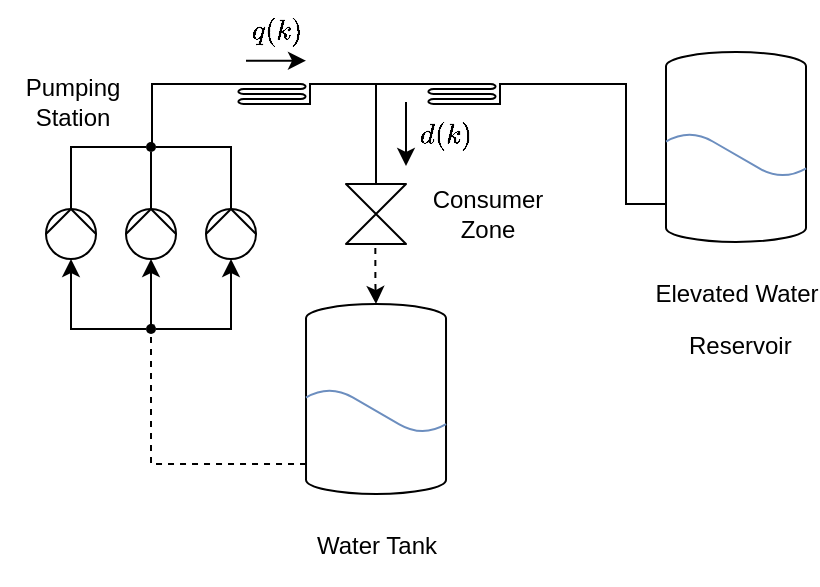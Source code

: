 <mxfile version="20.3.0" type="device"><diagram id="oSSxaiuvflNVr-GiYC-i" name="Side-1"><mxGraphModel dx="1082" dy="531" grid="1" gridSize="10" guides="1" tooltips="1" connect="1" arrows="1" fold="1" page="1" pageScale="1" pageWidth="300" pageHeight="200" math="1" shadow="0"><root><mxCell id="0"/><mxCell id="1" parent="0"/><mxCell id="0MY3vY8RG_j2Wv3sn6eK-23" style="edgeStyle=orthogonalEdgeStyle;rounded=0;orthogonalLoop=1;jettySize=auto;html=1;exitX=0.5;exitY=0;exitDx=0;exitDy=0;exitPerimeter=0;entryX=0;entryY=0.5;entryDx=0;entryDy=0;endArrow=none;endFill=0;" parent="1" source="0MY3vY8RG_j2Wv3sn6eK-6" target="0MY3vY8RG_j2Wv3sn6eK-16" edge="1"><mxGeometry relative="1" as="geometry"/></mxCell><mxCell id="0MY3vY8RG_j2Wv3sn6eK-6" value="" style="shape=mxgraph.pid.pumps_-_din.hydraulic;html=1;pointerEvents=1;align=center;verticalLabelPosition=bottom;verticalAlign=top;dashed=0;rotation=-180;direction=west;rounded=0;" parent="1" vertex="1"><mxGeometry x="20" y="112.5" width="25" height="25" as="geometry"/></mxCell><mxCell id="0MY3vY8RG_j2Wv3sn6eK-7" value="" style="verticalLabelPosition=bottom;align=center;html=1;verticalAlign=top;pointerEvents=1;dashed=0;shape=mxgraph.pid2valves.valve;valveType=gate;rounded=0;rotation=90;direction=west;" parent="1" vertex="1"><mxGeometry x="170" y="100" width="30" height="30" as="geometry"/></mxCell><mxCell id="0MY3vY8RG_j2Wv3sn6eK-10" value="&lt;p style=&quot;line-height: 1.2&quot;&gt;Elevated Water&lt;/p&gt;&lt;p style=&quot;line-height: 1.2&quot;&gt;&amp;nbsp;Reservoir&lt;/p&gt;" style="shape=mxgraph.pid.vessels.pressurized_vessel;pointerEvents=1;align=center;verticalLabelPosition=bottom;verticalAlign=top;dashed=0;rounded=0;strokeWidth=1;fontSize=12;spacing=2;html=1;labelBackgroundColor=default;" parent="1" vertex="1"><mxGeometry x="330" y="34" width="70" height="95" as="geometry"/></mxCell><mxCell id="0MY3vY8RG_j2Wv3sn6eK-11" value="" style="edgeStyle=isometricEdgeStyle;endArrow=none;html=1;fontSize=10;strokeColor=#6c8ebf;exitX=-0.004;exitY=0.431;exitDx=0;exitDy=0;exitPerimeter=0;spacing=2;jumpSize=6;curved=1;strokeWidth=1;endSize=6;targetPerimeterSpacing=0;fillColor=#dae8fc;startSize=6;entryX=1.001;entryY=0.612;entryDx=0;entryDy=0;entryPerimeter=0;" parent="1" target="0MY3vY8RG_j2Wv3sn6eK-10" edge="1"><mxGeometry width="50" height="100" relative="1" as="geometry"><mxPoint x="330" y="78.81" as="sourcePoint"/><mxPoint x="413.36" y="86" as="targetPoint"/></mxGeometry></mxCell><mxCell id="0MY3vY8RG_j2Wv3sn6eK-19" style="edgeStyle=orthogonalEdgeStyle;rounded=0;orthogonalLoop=1;jettySize=auto;html=1;exitX=0.5;exitY=0;exitDx=0;exitDy=0;exitPerimeter=0;entryX=0.5;entryY=1;entryDx=0;entryDy=0;endArrow=none;endFill=0;" parent="1" source="0MY3vY8RG_j2Wv3sn6eK-12" target="0MY3vY8RG_j2Wv3sn6eK-16" edge="1"><mxGeometry relative="1" as="geometry"><mxPoint x="60" y="50" as="targetPoint"/></mxGeometry></mxCell><mxCell id="0MY3vY8RG_j2Wv3sn6eK-12" value="" style="shape=mxgraph.pid.pumps_-_din.hydraulic;html=1;pointerEvents=1;align=center;verticalLabelPosition=bottom;verticalAlign=top;dashed=0;rotation=-180;direction=west;rounded=0;" parent="1" vertex="1"><mxGeometry x="60" y="112.5" width="25" height="25" as="geometry"/></mxCell><mxCell id="0MY3vY8RG_j2Wv3sn6eK-22" style="edgeStyle=orthogonalEdgeStyle;rounded=0;orthogonalLoop=1;jettySize=auto;html=1;entryX=1;entryY=0.5;entryDx=0;entryDy=0;endArrow=none;endFill=0;exitX=0.5;exitY=0;exitDx=0;exitDy=0;exitPerimeter=0;" parent="1" source="0MY3vY8RG_j2Wv3sn6eK-13" target="0MY3vY8RG_j2Wv3sn6eK-16" edge="1"><mxGeometry relative="1" as="geometry"/></mxCell><mxCell id="0MY3vY8RG_j2Wv3sn6eK-13" value="" style="shape=mxgraph.pid.pumps_-_din.hydraulic;html=1;pointerEvents=1;align=center;verticalLabelPosition=bottom;verticalAlign=top;dashed=0;rotation=-180;direction=west;rounded=0;" parent="1" vertex="1"><mxGeometry x="100" y="112.5" width="25" height="25" as="geometry"/></mxCell><mxCell id="0MY3vY8RG_j2Wv3sn6eK-16" value="" style="ellipse;fillColor=#000000;strokeColor=none;" parent="1" vertex="1"><mxGeometry x="70" y="79" width="5" height="5" as="geometry"/></mxCell><mxCell id="0MY3vY8RG_j2Wv3sn6eK-53" value="" style="endArrow=none;html=1;fontSize=6;rounded=0;" parent="1" edge="1"><mxGeometry width="50" height="50" relative="1" as="geometry"><mxPoint x="213.682" y="52.5" as="sourcePoint"/><mxPoint x="242.318" y="52.5" as="targetPoint"/></mxGeometry></mxCell><mxCell id="0MY3vY8RG_j2Wv3sn6eK-54" value="" style="verticalLabelPosition=bottom;verticalAlign=top;html=1;shape=mxgraph.basic.arc;startAngle=0.494;endAngle=0.013;rotation=-180;fontSize=6;rounded=0;" parent="1" vertex="1"><mxGeometry x="239.455" y="50" width="5.318" height="2.5" as="geometry"/></mxCell><mxCell id="0MY3vY8RG_j2Wv3sn6eK-55" value="" style="endArrow=none;html=1;fontSize=6;rounded=0;" parent="1" edge="1"><mxGeometry width="50" height="50" relative="1" as="geometry"><mxPoint x="213.682" y="55" as="sourcePoint"/><mxPoint x="242.318" y="55" as="targetPoint"/></mxGeometry></mxCell><mxCell id="0MY3vY8RG_j2Wv3sn6eK-56" value="" style="verticalLabelPosition=bottom;verticalAlign=top;html=1;shape=mxgraph.basic.arc;startAngle=0.494;endAngle=0.013;rotation=-1;fontSize=6;rounded=0;" parent="1" vertex="1"><mxGeometry x="211.227" y="52.5" width="5.318" height="2.5" as="geometry"/></mxCell><mxCell id="0MY3vY8RG_j2Wv3sn6eK-57" value="" style="endArrow=none;html=1;fontSize=6;rounded=0;" parent="1" edge="1"><mxGeometry width="50" height="50" relative="1" as="geometry"><mxPoint x="213.682" y="57.5" as="sourcePoint"/><mxPoint x="242.318" y="57.5" as="targetPoint"/></mxGeometry></mxCell><mxCell id="0MY3vY8RG_j2Wv3sn6eK-58" value="" style="verticalLabelPosition=bottom;verticalAlign=top;html=1;shape=mxgraph.basic.arc;startAngle=0.494;endAngle=0.013;rotation=-180;fontSize=6;rounded=0;" parent="1" vertex="1"><mxGeometry x="239.455" y="55" width="5.318" height="2.5" as="geometry"/></mxCell><mxCell id="0MY3vY8RG_j2Wv3sn6eK-59" value="" style="endArrow=none;html=1;fontSize=6;rounded=0;" parent="1" edge="1"><mxGeometry width="50" height="50" relative="1" as="geometry"><mxPoint x="213.682" y="60" as="sourcePoint"/><mxPoint x="245.5" y="60" as="targetPoint"/></mxGeometry></mxCell><mxCell id="0MY3vY8RG_j2Wv3sn6eK-60" value="" style="verticalLabelPosition=bottom;verticalAlign=top;html=1;shape=mxgraph.basic.arc;startAngle=0.494;endAngle=0.013;rotation=-1;fontSize=6;rounded=0;" parent="1" vertex="1"><mxGeometry x="211.227" y="57.5" width="5.318" height="2.5" as="geometry"/></mxCell><mxCell id="0MY3vY8RG_j2Wv3sn6eK-61" value="" style="edgeStyle=elbowEdgeStyle;endArrow=none;html=1;rounded=0;endFill=0;fontSize=6;" parent="1" edge="1"><mxGeometry width="50" height="50" relative="1" as="geometry"><mxPoint x="243.5" y="60" as="sourcePoint"/><mxPoint x="250.5" y="50" as="targetPoint"/></mxGeometry></mxCell><mxCell id="0MY3vY8RG_j2Wv3sn6eK-62" value="" style="endArrow=none;html=1;fontSize=6;rounded=0;" parent="1" edge="1"><mxGeometry width="50" height="50" relative="1" as="geometry"><mxPoint x="250" y="50" as="sourcePoint"/><mxPoint x="330" y="110" as="targetPoint"/><Array as="points"><mxPoint x="310" y="50"/><mxPoint x="310" y="110"/></Array></mxGeometry></mxCell><mxCell id="0MY3vY8RG_j2Wv3sn6eK-63" value="" style="endArrow=none;html=1;fontSize=6;rounded=0;" parent="1" edge="1"><mxGeometry width="50" height="50" relative="1" as="geometry"><mxPoint x="155" y="50" as="sourcePoint"/><mxPoint x="242" y="50" as="targetPoint"/></mxGeometry></mxCell><mxCell id="0MY3vY8RG_j2Wv3sn6eK-65" value="Pumping &lt;br&gt;Station" style="text;html=1;align=center;verticalAlign=middle;resizable=0;points=[];autosize=1;strokeColor=none;fillColor=none;" parent="1" vertex="1"><mxGeometry x="-2.5" y="38.75" width="70" height="40" as="geometry"/></mxCell><mxCell id="Pz0l3n4ZoLHHHX_KplE_-3" style="edgeStyle=orthogonalEdgeStyle;rounded=0;orthogonalLoop=1;jettySize=auto;html=1;dashed=1;exitX=-0.067;exitY=0.489;exitDx=0;exitDy=0;exitPerimeter=0;" parent="1" source="0MY3vY8RG_j2Wv3sn6eK-7" target="Pz0l3n4ZoLHHHX_KplE_-1" edge="1"><mxGeometry relative="1" as="geometry"><mxPoint x="185" y="160" as="sourcePoint"/></mxGeometry></mxCell><mxCell id="Pz0l3n4ZoLHHHX_KplE_-19" style="edgeStyle=orthogonalEdgeStyle;rounded=0;orthogonalLoop=1;jettySize=auto;html=1;entryX=0.5;entryY=1;entryDx=0;entryDy=0;endArrow=none;endFill=0;dashed=1;" parent="1" source="Pz0l3n4ZoLHHHX_KplE_-1" target="Pz0l3n4ZoLHHHX_KplE_-8" edge="1"><mxGeometry relative="1" as="geometry"><Array as="points"><mxPoint x="73" y="240"/></Array></mxGeometry></mxCell><mxCell id="Pz0l3n4ZoLHHHX_KplE_-1" value="&lt;p style=&quot;line-height: 1.2&quot;&gt;Water Tank&lt;/p&gt;" style="shape=mxgraph.pid.vessels.pressurized_vessel;pointerEvents=1;align=center;verticalLabelPosition=bottom;verticalAlign=top;dashed=0;rounded=0;strokeWidth=1;fontSize=12;spacing=2;html=1;labelBackgroundColor=default;" parent="1" vertex="1"><mxGeometry x="150.01" y="160" width="70" height="95" as="geometry"/></mxCell><mxCell id="Pz0l3n4ZoLHHHX_KplE_-15" style="edgeStyle=orthogonalEdgeStyle;rounded=0;orthogonalLoop=1;jettySize=auto;html=1;entryX=0.5;entryY=1;entryDx=0;entryDy=0;entryPerimeter=0;" parent="1" source="Pz0l3n4ZoLHHHX_KplE_-8" target="0MY3vY8RG_j2Wv3sn6eK-13" edge="1"><mxGeometry relative="1" as="geometry"/></mxCell><mxCell id="Pz0l3n4ZoLHHHX_KplE_-16" style="edgeStyle=orthogonalEdgeStyle;rounded=0;orthogonalLoop=1;jettySize=auto;html=1;entryX=0.5;entryY=1;entryDx=0;entryDy=0;entryPerimeter=0;" parent="1" source="Pz0l3n4ZoLHHHX_KplE_-8" target="0MY3vY8RG_j2Wv3sn6eK-6" edge="1"><mxGeometry relative="1" as="geometry"/></mxCell><mxCell id="Pz0l3n4ZoLHHHX_KplE_-17" style="edgeStyle=orthogonalEdgeStyle;rounded=0;orthogonalLoop=1;jettySize=auto;html=1;exitX=1;exitY=0;exitDx=0;exitDy=0;entryX=0.5;entryY=1;entryDx=0;entryDy=0;entryPerimeter=0;" parent="1" source="Pz0l3n4ZoLHHHX_KplE_-8" target="0MY3vY8RG_j2Wv3sn6eK-12" edge="1"><mxGeometry relative="1" as="geometry"/></mxCell><mxCell id="Pz0l3n4ZoLHHHX_KplE_-8" value="" style="ellipse;fillColor=#000000;strokeColor=none;" parent="1" vertex="1"><mxGeometry x="70" y="170" width="5" height="5" as="geometry"/></mxCell><mxCell id="Pz0l3n4ZoLHHHX_KplE_-18" value="" style="edgeStyle=isometricEdgeStyle;endArrow=none;html=1;fontSize=10;strokeColor=#6c8ebf;exitX=-0.004;exitY=0.431;exitDx=0;exitDy=0;exitPerimeter=0;spacing=2;jumpSize=6;curved=1;strokeWidth=1;endSize=6;targetPerimeterSpacing=0;fillColor=#dae8fc;startSize=6;entryX=1.001;entryY=0.612;entryDx=0;entryDy=0;entryPerimeter=0;" parent="1" edge="1"><mxGeometry width="50" height="100" relative="1" as="geometry"><mxPoint x="149.97" y="206.78" as="sourcePoint"/><mxPoint x="220.04" y="220.11" as="targetPoint"/></mxGeometry></mxCell><mxCell id="Pz0l3n4ZoLHHHX_KplE_-23" value="Consumer Zone" style="text;html=1;strokeColor=none;fillColor=none;align=center;verticalAlign=middle;whiteSpace=wrap;rounded=0;" parent="1" vertex="1"><mxGeometry x="211.23" y="100" width="60" height="30" as="geometry"/></mxCell><mxCell id="rzSmons-hbjYvY9mNApp-1" value="" style="endArrow=classic;html=1;rounded=0;" parent="1" edge="1"><mxGeometry width="50" height="50" relative="1" as="geometry"><mxPoint x="120" y="38.32" as="sourcePoint"/><mxPoint x="150" y="38.32" as="targetPoint"/><Array as="points"><mxPoint x="130" y="38.32"/></Array></mxGeometry></mxCell><mxCell id="rzSmons-hbjYvY9mNApp-2" value="$$q(k)$$" style="text;html=1;align=center;verticalAlign=middle;resizable=0;points=[];autosize=1;strokeColor=none;fillColor=none;" parent="1" vertex="1"><mxGeometry x="100" y="8.75" width="70" height="30" as="geometry"/></mxCell><mxCell id="rzSmons-hbjYvY9mNApp-4" value="" style="endArrow=classic;html=1;rounded=0;" parent="1" edge="1"><mxGeometry width="50" height="50" relative="1" as="geometry"><mxPoint x="200" y="59" as="sourcePoint"/><mxPoint x="200" y="91" as="targetPoint"/><Array as="points"><mxPoint x="200" y="58.5"/><mxPoint x="200" y="81"/></Array></mxGeometry></mxCell><mxCell id="rzSmons-hbjYvY9mNApp-5" value="$$d(k)$$" style="text;html=1;align=center;verticalAlign=middle;resizable=0;points=[];autosize=1;strokeColor=none;fillColor=none;" parent="1" vertex="1"><mxGeometry x="185" y="61" width="70" height="30" as="geometry"/></mxCell><mxCell id="PtCWAt3vm_SvQJ7cpnKw-12" value="" style="endArrow=none;html=1;fontSize=6;rounded=0;" parent="1" edge="1"><mxGeometry width="50" height="50" relative="1" as="geometry"><mxPoint x="118.682" y="52.5" as="sourcePoint"/><mxPoint x="147.318" y="52.5" as="targetPoint"/></mxGeometry></mxCell><mxCell id="PtCWAt3vm_SvQJ7cpnKw-13" value="" style="verticalLabelPosition=bottom;verticalAlign=top;html=1;shape=mxgraph.basic.arc;startAngle=0.494;endAngle=0.013;rotation=-180;fontSize=6;rounded=0;" parent="1" vertex="1"><mxGeometry x="144.455" y="50" width="5.318" height="2.5" as="geometry"/></mxCell><mxCell id="PtCWAt3vm_SvQJ7cpnKw-14" value="" style="endArrow=none;html=1;fontSize=6;rounded=0;" parent="1" edge="1"><mxGeometry width="50" height="50" relative="1" as="geometry"><mxPoint x="118.682" y="55" as="sourcePoint"/><mxPoint x="147.318" y="55" as="targetPoint"/></mxGeometry></mxCell><mxCell id="PtCWAt3vm_SvQJ7cpnKw-15" value="" style="verticalLabelPosition=bottom;verticalAlign=top;html=1;shape=mxgraph.basic.arc;startAngle=0.494;endAngle=0.013;rotation=-1;fontSize=6;rounded=0;" parent="1" vertex="1"><mxGeometry x="116.227" y="52.5" width="5.318" height="2.5" as="geometry"/></mxCell><mxCell id="PtCWAt3vm_SvQJ7cpnKw-16" value="" style="endArrow=none;html=1;fontSize=6;rounded=0;" parent="1" edge="1"><mxGeometry width="50" height="50" relative="1" as="geometry"><mxPoint x="118.682" y="57.5" as="sourcePoint"/><mxPoint x="147.318" y="57.5" as="targetPoint"/></mxGeometry></mxCell><mxCell id="PtCWAt3vm_SvQJ7cpnKw-17" value="" style="verticalLabelPosition=bottom;verticalAlign=top;html=1;shape=mxgraph.basic.arc;startAngle=0.494;endAngle=0.013;rotation=-180;fontSize=6;rounded=0;" parent="1" vertex="1"><mxGeometry x="144.455" y="55" width="5.318" height="2.5" as="geometry"/></mxCell><mxCell id="PtCWAt3vm_SvQJ7cpnKw-18" value="" style="endArrow=none;html=1;fontSize=6;rounded=0;" parent="1" edge="1"><mxGeometry width="50" height="50" relative="1" as="geometry"><mxPoint x="118.682" y="60" as="sourcePoint"/><mxPoint x="150.5" y="60" as="targetPoint"/></mxGeometry></mxCell><mxCell id="PtCWAt3vm_SvQJ7cpnKw-19" value="" style="verticalLabelPosition=bottom;verticalAlign=top;html=1;shape=mxgraph.basic.arc;startAngle=0.494;endAngle=0.013;rotation=-1;fontSize=6;rounded=0;" parent="1" vertex="1"><mxGeometry x="116.227" y="57.5" width="5.318" height="2.5" as="geometry"/></mxCell><mxCell id="PtCWAt3vm_SvQJ7cpnKw-20" value="" style="edgeStyle=elbowEdgeStyle;endArrow=none;html=1;rounded=0;endFill=0;fontSize=6;" parent="1" edge="1"><mxGeometry width="50" height="50" relative="1" as="geometry"><mxPoint x="148.5" y="60" as="sourcePoint"/><mxPoint x="155.5" y="50" as="targetPoint"/></mxGeometry></mxCell><mxCell id="PtCWAt3vm_SvQJ7cpnKw-21" value="" style="endArrow=none;html=1;fontSize=6;rounded=0;" parent="1" edge="1"><mxGeometry width="50" height="50" relative="1" as="geometry"><mxPoint x="90" y="50" as="sourcePoint"/><mxPoint x="147.54" y="50" as="targetPoint"/></mxGeometry></mxCell><mxCell id="PtCWAt3vm_SvQJ7cpnKw-22" value="" style="endArrow=none;html=1;rounded=0;exitX=0.5;exitY=0;exitDx=0;exitDy=0;" parent="1" edge="1"><mxGeometry width="50" height="50" relative="1" as="geometry"><mxPoint x="73" y="81" as="sourcePoint"/><mxPoint x="90" y="50" as="targetPoint"/><Array as="points"><mxPoint x="73" y="50"/></Array></mxGeometry></mxCell><mxCell id="PtCWAt3vm_SvQJ7cpnKw-24" value="" style="endArrow=none;html=1;rounded=0;exitX=1;exitY=0.667;exitDx=0;exitDy=0;exitPerimeter=0;" parent="1" edge="1"><mxGeometry width="50" height="50" relative="1" as="geometry"><mxPoint x="185.01" y="100" as="sourcePoint"/><mxPoint x="185" y="50" as="targetPoint"/></mxGeometry></mxCell></root></mxGraphModel></diagram></mxfile>